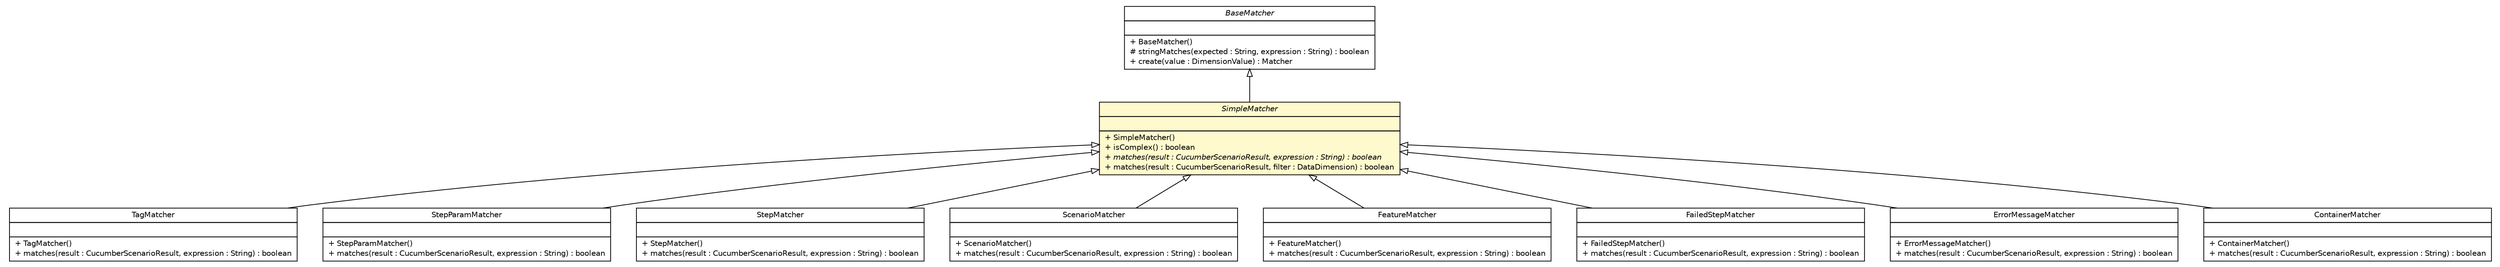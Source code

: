 #!/usr/local/bin/dot
#
# Class diagram 
# Generated by UMLGraph version R5_6 (http://www.umlgraph.org/)
#

digraph G {
	edge [fontname="Helvetica",fontsize=10,labelfontname="Helvetica",labelfontsize=10];
	node [fontname="Helvetica",fontsize=10,shape=plaintext];
	nodesep=0.25;
	ranksep=0.5;
	// com.github.mkolisnyk.cucumber.reporting.types.breakdown.matchers.TagMatcher
	c11493 [label=<<table title="com.github.mkolisnyk.cucumber.reporting.types.breakdown.matchers.TagMatcher" border="0" cellborder="1" cellspacing="0" cellpadding="2" port="p" href="./TagMatcher.html">
		<tr><td><table border="0" cellspacing="0" cellpadding="1">
<tr><td align="center" balign="center"> TagMatcher </td></tr>
		</table></td></tr>
		<tr><td><table border="0" cellspacing="0" cellpadding="1">
<tr><td align="left" balign="left">  </td></tr>
		</table></td></tr>
		<tr><td><table border="0" cellspacing="0" cellpadding="1">
<tr><td align="left" balign="left"> + TagMatcher() </td></tr>
<tr><td align="left" balign="left"> + matches(result : CucumberScenarioResult, expression : String) : boolean </td></tr>
		</table></td></tr>
		</table>>, URL="./TagMatcher.html", fontname="Helvetica", fontcolor="black", fontsize=10.0];
	// com.github.mkolisnyk.cucumber.reporting.types.breakdown.matchers.StepParamMatcher
	c11495 [label=<<table title="com.github.mkolisnyk.cucumber.reporting.types.breakdown.matchers.StepParamMatcher" border="0" cellborder="1" cellspacing="0" cellpadding="2" port="p" href="./StepParamMatcher.html">
		<tr><td><table border="0" cellspacing="0" cellpadding="1">
<tr><td align="center" balign="center"> StepParamMatcher </td></tr>
		</table></td></tr>
		<tr><td><table border="0" cellspacing="0" cellpadding="1">
<tr><td align="left" balign="left">  </td></tr>
		</table></td></tr>
		<tr><td><table border="0" cellspacing="0" cellpadding="1">
<tr><td align="left" balign="left"> + StepParamMatcher() </td></tr>
<tr><td align="left" balign="left"> + matches(result : CucumberScenarioResult, expression : String) : boolean </td></tr>
		</table></td></tr>
		</table>>, URL="./StepParamMatcher.html", fontname="Helvetica", fontcolor="black", fontsize=10.0];
	// com.github.mkolisnyk.cucumber.reporting.types.breakdown.matchers.StepMatcher
	c11496 [label=<<table title="com.github.mkolisnyk.cucumber.reporting.types.breakdown.matchers.StepMatcher" border="0" cellborder="1" cellspacing="0" cellpadding="2" port="p" href="./StepMatcher.html">
		<tr><td><table border="0" cellspacing="0" cellpadding="1">
<tr><td align="center" balign="center"> StepMatcher </td></tr>
		</table></td></tr>
		<tr><td><table border="0" cellspacing="0" cellpadding="1">
<tr><td align="left" balign="left">  </td></tr>
		</table></td></tr>
		<tr><td><table border="0" cellspacing="0" cellpadding="1">
<tr><td align="left" balign="left"> + StepMatcher() </td></tr>
<tr><td align="left" balign="left"> + matches(result : CucumberScenarioResult, expression : String) : boolean </td></tr>
		</table></td></tr>
		</table>>, URL="./StepMatcher.html", fontname="Helvetica", fontcolor="black", fontsize=10.0];
	// com.github.mkolisnyk.cucumber.reporting.types.breakdown.matchers.SimpleMatcher
	c11497 [label=<<table title="com.github.mkolisnyk.cucumber.reporting.types.breakdown.matchers.SimpleMatcher" border="0" cellborder="1" cellspacing="0" cellpadding="2" port="p" bgcolor="lemonChiffon" href="./SimpleMatcher.html">
		<tr><td><table border="0" cellspacing="0" cellpadding="1">
<tr><td align="center" balign="center"><font face="Helvetica-Oblique"> SimpleMatcher </font></td></tr>
		</table></td></tr>
		<tr><td><table border="0" cellspacing="0" cellpadding="1">
<tr><td align="left" balign="left">  </td></tr>
		</table></td></tr>
		<tr><td><table border="0" cellspacing="0" cellpadding="1">
<tr><td align="left" balign="left"> + SimpleMatcher() </td></tr>
<tr><td align="left" balign="left"> + isComplex() : boolean </td></tr>
<tr><td align="left" balign="left"><font face="Helvetica-Oblique" point-size="10.0"> + matches(result : CucumberScenarioResult, expression : String) : boolean </font></td></tr>
<tr><td align="left" balign="left"> + matches(result : CucumberScenarioResult, filter : DataDimension) : boolean </td></tr>
		</table></td></tr>
		</table>>, URL="./SimpleMatcher.html", fontname="Helvetica", fontcolor="black", fontsize=10.0];
	// com.github.mkolisnyk.cucumber.reporting.types.breakdown.matchers.ScenarioMatcher
	c11498 [label=<<table title="com.github.mkolisnyk.cucumber.reporting.types.breakdown.matchers.ScenarioMatcher" border="0" cellborder="1" cellspacing="0" cellpadding="2" port="p" href="./ScenarioMatcher.html">
		<tr><td><table border="0" cellspacing="0" cellpadding="1">
<tr><td align="center" balign="center"> ScenarioMatcher </td></tr>
		</table></td></tr>
		<tr><td><table border="0" cellspacing="0" cellpadding="1">
<tr><td align="left" balign="left">  </td></tr>
		</table></td></tr>
		<tr><td><table border="0" cellspacing="0" cellpadding="1">
<tr><td align="left" balign="left"> + ScenarioMatcher() </td></tr>
<tr><td align="left" balign="left"> + matches(result : CucumberScenarioResult, expression : String) : boolean </td></tr>
		</table></td></tr>
		</table>>, URL="./ScenarioMatcher.html", fontname="Helvetica", fontcolor="black", fontsize=10.0];
	// com.github.mkolisnyk.cucumber.reporting.types.breakdown.matchers.FeatureMatcher
	c11502 [label=<<table title="com.github.mkolisnyk.cucumber.reporting.types.breakdown.matchers.FeatureMatcher" border="0" cellborder="1" cellspacing="0" cellpadding="2" port="p" href="./FeatureMatcher.html">
		<tr><td><table border="0" cellspacing="0" cellpadding="1">
<tr><td align="center" balign="center"> FeatureMatcher </td></tr>
		</table></td></tr>
		<tr><td><table border="0" cellspacing="0" cellpadding="1">
<tr><td align="left" balign="left">  </td></tr>
		</table></td></tr>
		<tr><td><table border="0" cellspacing="0" cellpadding="1">
<tr><td align="left" balign="left"> + FeatureMatcher() </td></tr>
<tr><td align="left" balign="left"> + matches(result : CucumberScenarioResult, expression : String) : boolean </td></tr>
		</table></td></tr>
		</table>>, URL="./FeatureMatcher.html", fontname="Helvetica", fontcolor="black", fontsize=10.0];
	// com.github.mkolisnyk.cucumber.reporting.types.breakdown.matchers.FailedStepMatcher
	c11503 [label=<<table title="com.github.mkolisnyk.cucumber.reporting.types.breakdown.matchers.FailedStepMatcher" border="0" cellborder="1" cellspacing="0" cellpadding="2" port="p" href="./FailedStepMatcher.html">
		<tr><td><table border="0" cellspacing="0" cellpadding="1">
<tr><td align="center" balign="center"> FailedStepMatcher </td></tr>
		</table></td></tr>
		<tr><td><table border="0" cellspacing="0" cellpadding="1">
<tr><td align="left" balign="left">  </td></tr>
		</table></td></tr>
		<tr><td><table border="0" cellspacing="0" cellpadding="1">
<tr><td align="left" balign="left"> + FailedStepMatcher() </td></tr>
<tr><td align="left" balign="left"> + matches(result : CucumberScenarioResult, expression : String) : boolean </td></tr>
		</table></td></tr>
		</table>>, URL="./FailedStepMatcher.html", fontname="Helvetica", fontcolor="black", fontsize=10.0];
	// com.github.mkolisnyk.cucumber.reporting.types.breakdown.matchers.ErrorMessageMatcher
	c11504 [label=<<table title="com.github.mkolisnyk.cucumber.reporting.types.breakdown.matchers.ErrorMessageMatcher" border="0" cellborder="1" cellspacing="0" cellpadding="2" port="p" href="./ErrorMessageMatcher.html">
		<tr><td><table border="0" cellspacing="0" cellpadding="1">
<tr><td align="center" balign="center"> ErrorMessageMatcher </td></tr>
		</table></td></tr>
		<tr><td><table border="0" cellspacing="0" cellpadding="1">
<tr><td align="left" balign="left">  </td></tr>
		</table></td></tr>
		<tr><td><table border="0" cellspacing="0" cellpadding="1">
<tr><td align="left" balign="left"> + ErrorMessageMatcher() </td></tr>
<tr><td align="left" balign="left"> + matches(result : CucumberScenarioResult, expression : String) : boolean </td></tr>
		</table></td></tr>
		</table>>, URL="./ErrorMessageMatcher.html", fontname="Helvetica", fontcolor="black", fontsize=10.0];
	// com.github.mkolisnyk.cucumber.reporting.types.breakdown.matchers.ContainerMatcher
	c11505 [label=<<table title="com.github.mkolisnyk.cucumber.reporting.types.breakdown.matchers.ContainerMatcher" border="0" cellborder="1" cellspacing="0" cellpadding="2" port="p" href="./ContainerMatcher.html">
		<tr><td><table border="0" cellspacing="0" cellpadding="1">
<tr><td align="center" balign="center"> ContainerMatcher </td></tr>
		</table></td></tr>
		<tr><td><table border="0" cellspacing="0" cellpadding="1">
<tr><td align="left" balign="left">  </td></tr>
		</table></td></tr>
		<tr><td><table border="0" cellspacing="0" cellpadding="1">
<tr><td align="left" balign="left"> + ContainerMatcher() </td></tr>
<tr><td align="left" balign="left"> + matches(result : CucumberScenarioResult, expression : String) : boolean </td></tr>
		</table></td></tr>
		</table>>, URL="./ContainerMatcher.html", fontname="Helvetica", fontcolor="black", fontsize=10.0];
	// com.github.mkolisnyk.cucumber.reporting.types.breakdown.matchers.BaseMatcher
	c11507 [label=<<table title="com.github.mkolisnyk.cucumber.reporting.types.breakdown.matchers.BaseMatcher" border="0" cellborder="1" cellspacing="0" cellpadding="2" port="p" href="./BaseMatcher.html">
		<tr><td><table border="0" cellspacing="0" cellpadding="1">
<tr><td align="center" balign="center"><font face="Helvetica-Oblique"> BaseMatcher </font></td></tr>
		</table></td></tr>
		<tr><td><table border="0" cellspacing="0" cellpadding="1">
<tr><td align="left" balign="left">  </td></tr>
		</table></td></tr>
		<tr><td><table border="0" cellspacing="0" cellpadding="1">
<tr><td align="left" balign="left"> + BaseMatcher() </td></tr>
<tr><td align="left" balign="left"> # stringMatches(expected : String, expression : String) : boolean </td></tr>
<tr><td align="left" balign="left"> + create(value : DimensionValue) : Matcher </td></tr>
		</table></td></tr>
		</table>>, URL="./BaseMatcher.html", fontname="Helvetica", fontcolor="black", fontsize=10.0];
	//com.github.mkolisnyk.cucumber.reporting.types.breakdown.matchers.TagMatcher extends com.github.mkolisnyk.cucumber.reporting.types.breakdown.matchers.SimpleMatcher
	c11497:p -> c11493:p [dir=back,arrowtail=empty];
	//com.github.mkolisnyk.cucumber.reporting.types.breakdown.matchers.StepParamMatcher extends com.github.mkolisnyk.cucumber.reporting.types.breakdown.matchers.SimpleMatcher
	c11497:p -> c11495:p [dir=back,arrowtail=empty];
	//com.github.mkolisnyk.cucumber.reporting.types.breakdown.matchers.StepMatcher extends com.github.mkolisnyk.cucumber.reporting.types.breakdown.matchers.SimpleMatcher
	c11497:p -> c11496:p [dir=back,arrowtail=empty];
	//com.github.mkolisnyk.cucumber.reporting.types.breakdown.matchers.SimpleMatcher extends com.github.mkolisnyk.cucumber.reporting.types.breakdown.matchers.BaseMatcher
	c11507:p -> c11497:p [dir=back,arrowtail=empty];
	//com.github.mkolisnyk.cucumber.reporting.types.breakdown.matchers.ScenarioMatcher extends com.github.mkolisnyk.cucumber.reporting.types.breakdown.matchers.SimpleMatcher
	c11497:p -> c11498:p [dir=back,arrowtail=empty];
	//com.github.mkolisnyk.cucumber.reporting.types.breakdown.matchers.FeatureMatcher extends com.github.mkolisnyk.cucumber.reporting.types.breakdown.matchers.SimpleMatcher
	c11497:p -> c11502:p [dir=back,arrowtail=empty];
	//com.github.mkolisnyk.cucumber.reporting.types.breakdown.matchers.FailedStepMatcher extends com.github.mkolisnyk.cucumber.reporting.types.breakdown.matchers.SimpleMatcher
	c11497:p -> c11503:p [dir=back,arrowtail=empty];
	//com.github.mkolisnyk.cucumber.reporting.types.breakdown.matchers.ErrorMessageMatcher extends com.github.mkolisnyk.cucumber.reporting.types.breakdown.matchers.SimpleMatcher
	c11497:p -> c11504:p [dir=back,arrowtail=empty];
	//com.github.mkolisnyk.cucumber.reporting.types.breakdown.matchers.ContainerMatcher extends com.github.mkolisnyk.cucumber.reporting.types.breakdown.matchers.SimpleMatcher
	c11497:p -> c11505:p [dir=back,arrowtail=empty];
}

